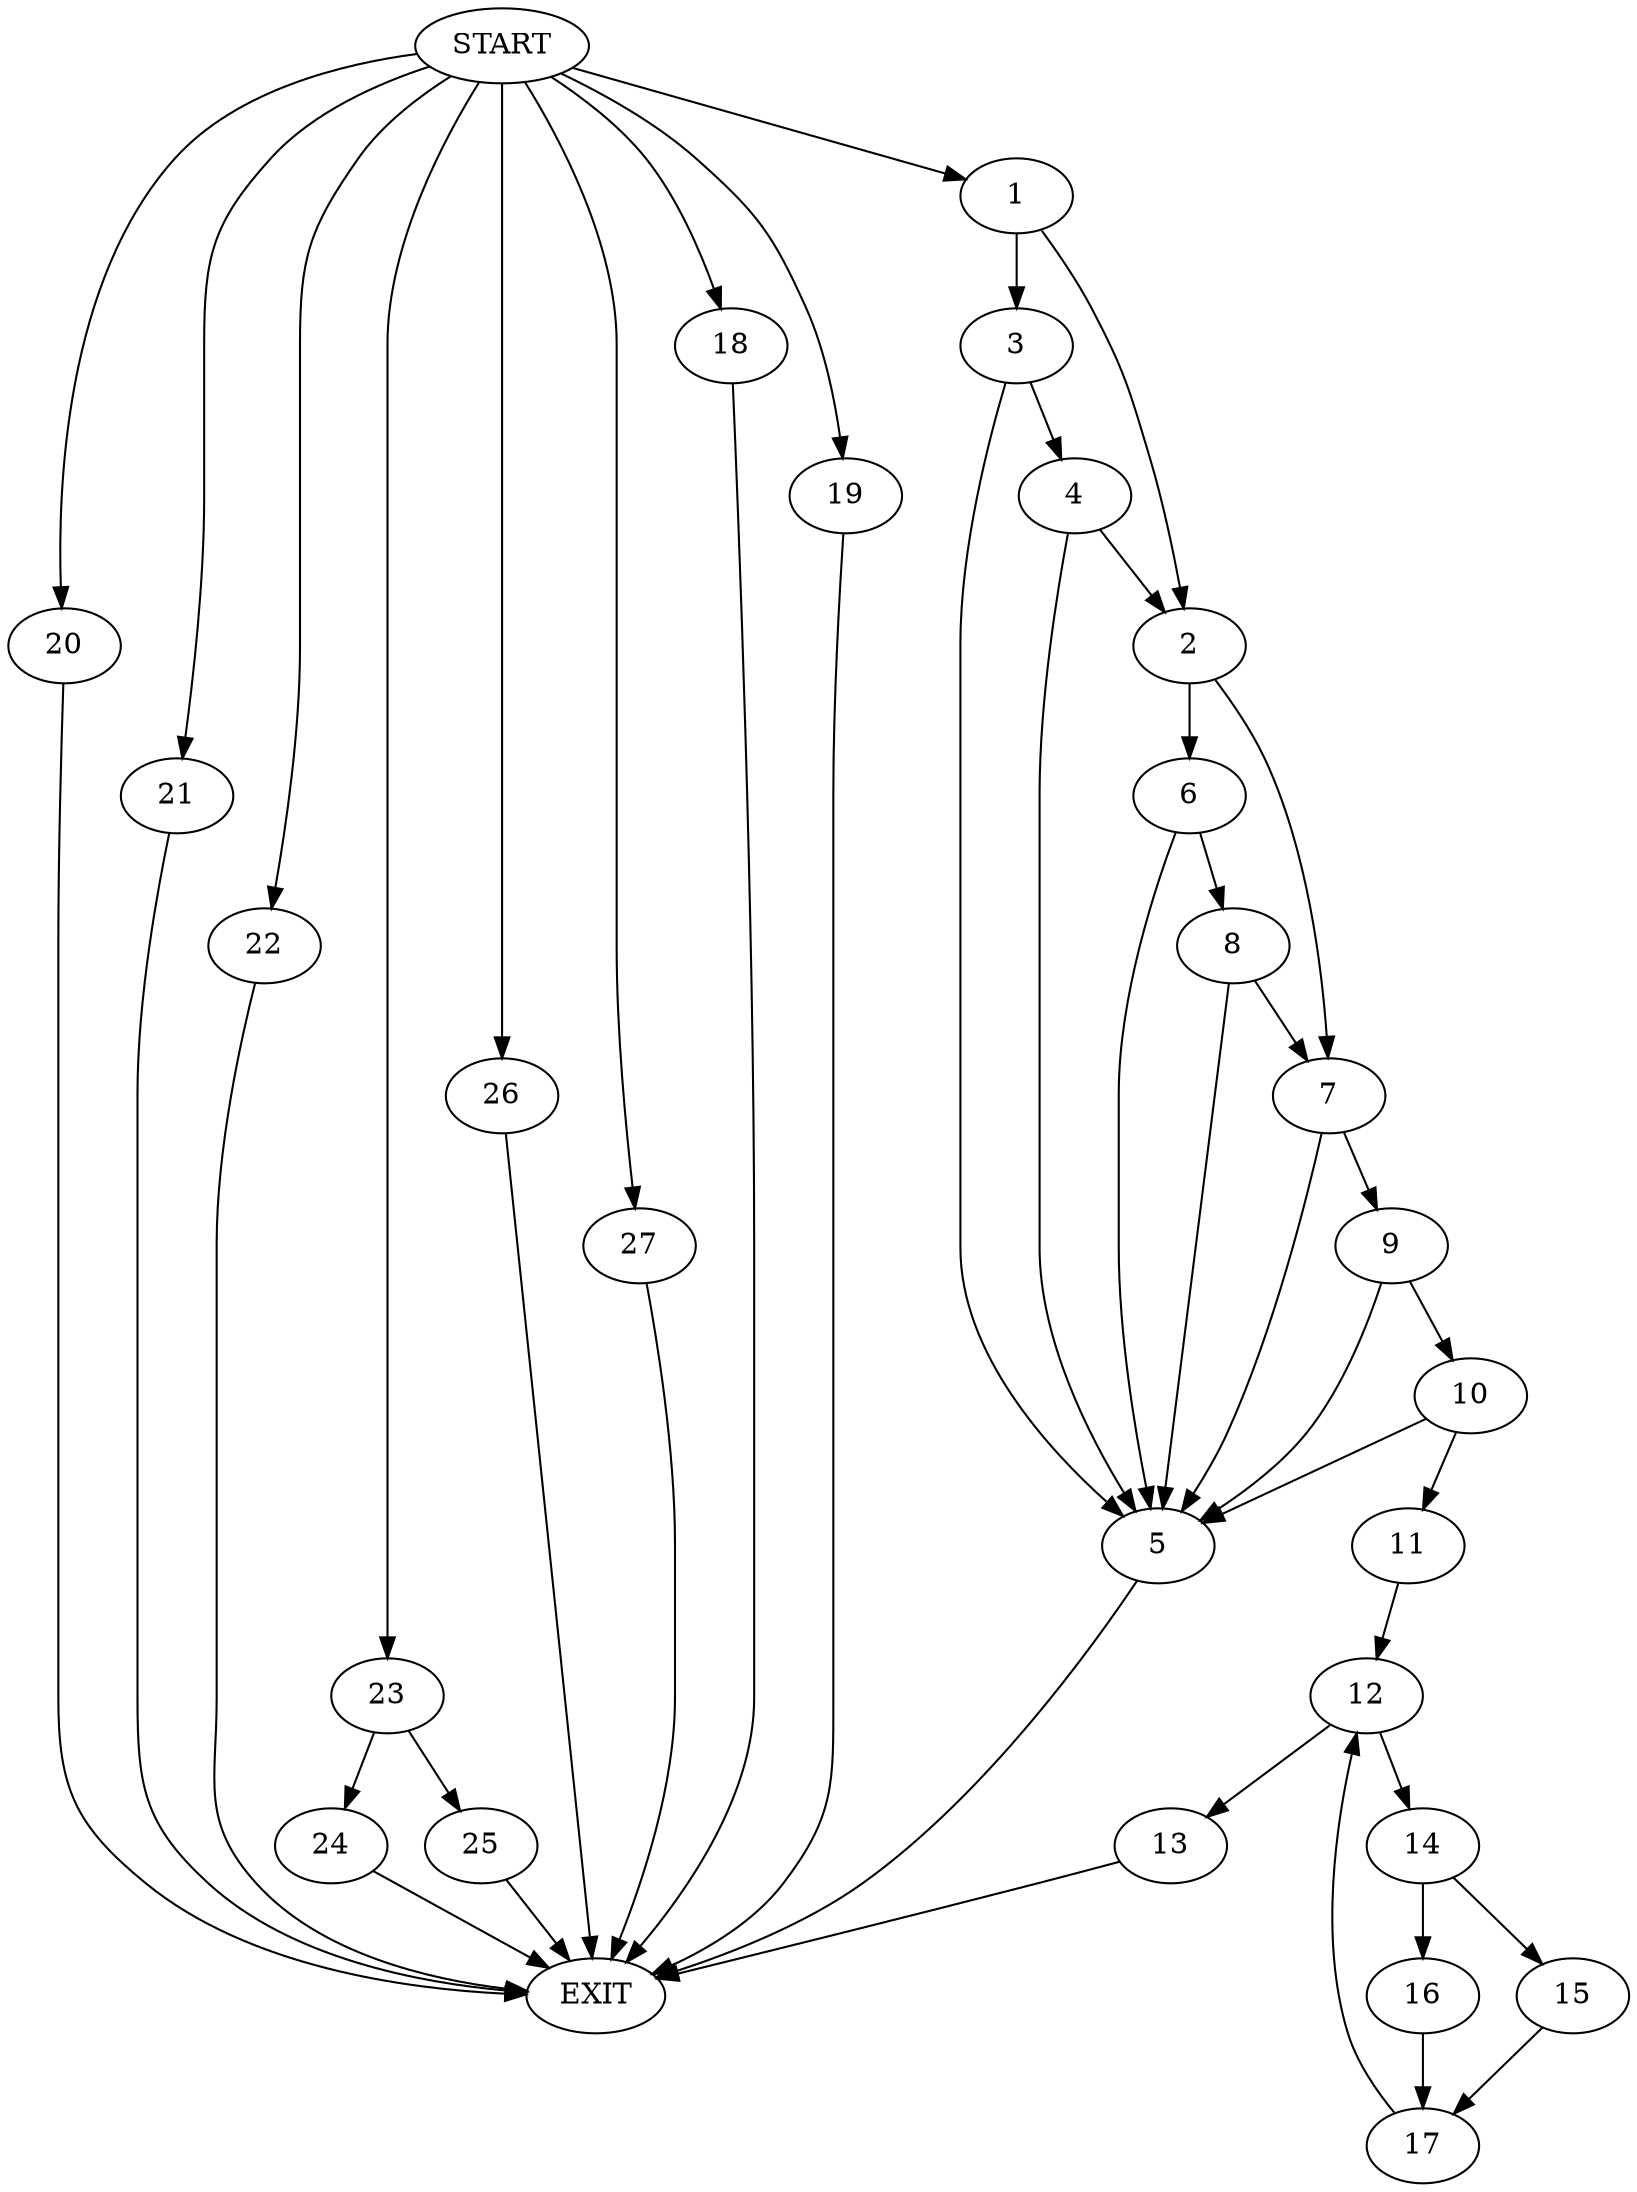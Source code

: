 digraph {
0 [label="START"]
28 [label="EXIT"]
0 -> 1
1 -> 2
1 -> 3
3 -> 4
3 -> 5
2 -> 6
2 -> 7
4 -> 2
4 -> 5
5 -> 28
6 -> 8
6 -> 5
7 -> 9
7 -> 5
8 -> 7
8 -> 5
9 -> 10
9 -> 5
10 -> 11
10 -> 5
11 -> 12
12 -> 13
12 -> 14
13 -> 28
14 -> 15
14 -> 16
16 -> 17
15 -> 17
17 -> 12
0 -> 18
18 -> 28
0 -> 19
19 -> 28
0 -> 20
20 -> 28
0 -> 21
21 -> 28
0 -> 22
22 -> 28
0 -> 23
23 -> 24
23 -> 25
25 -> 28
24 -> 28
0 -> 26
26 -> 28
0 -> 27
27 -> 28
}
